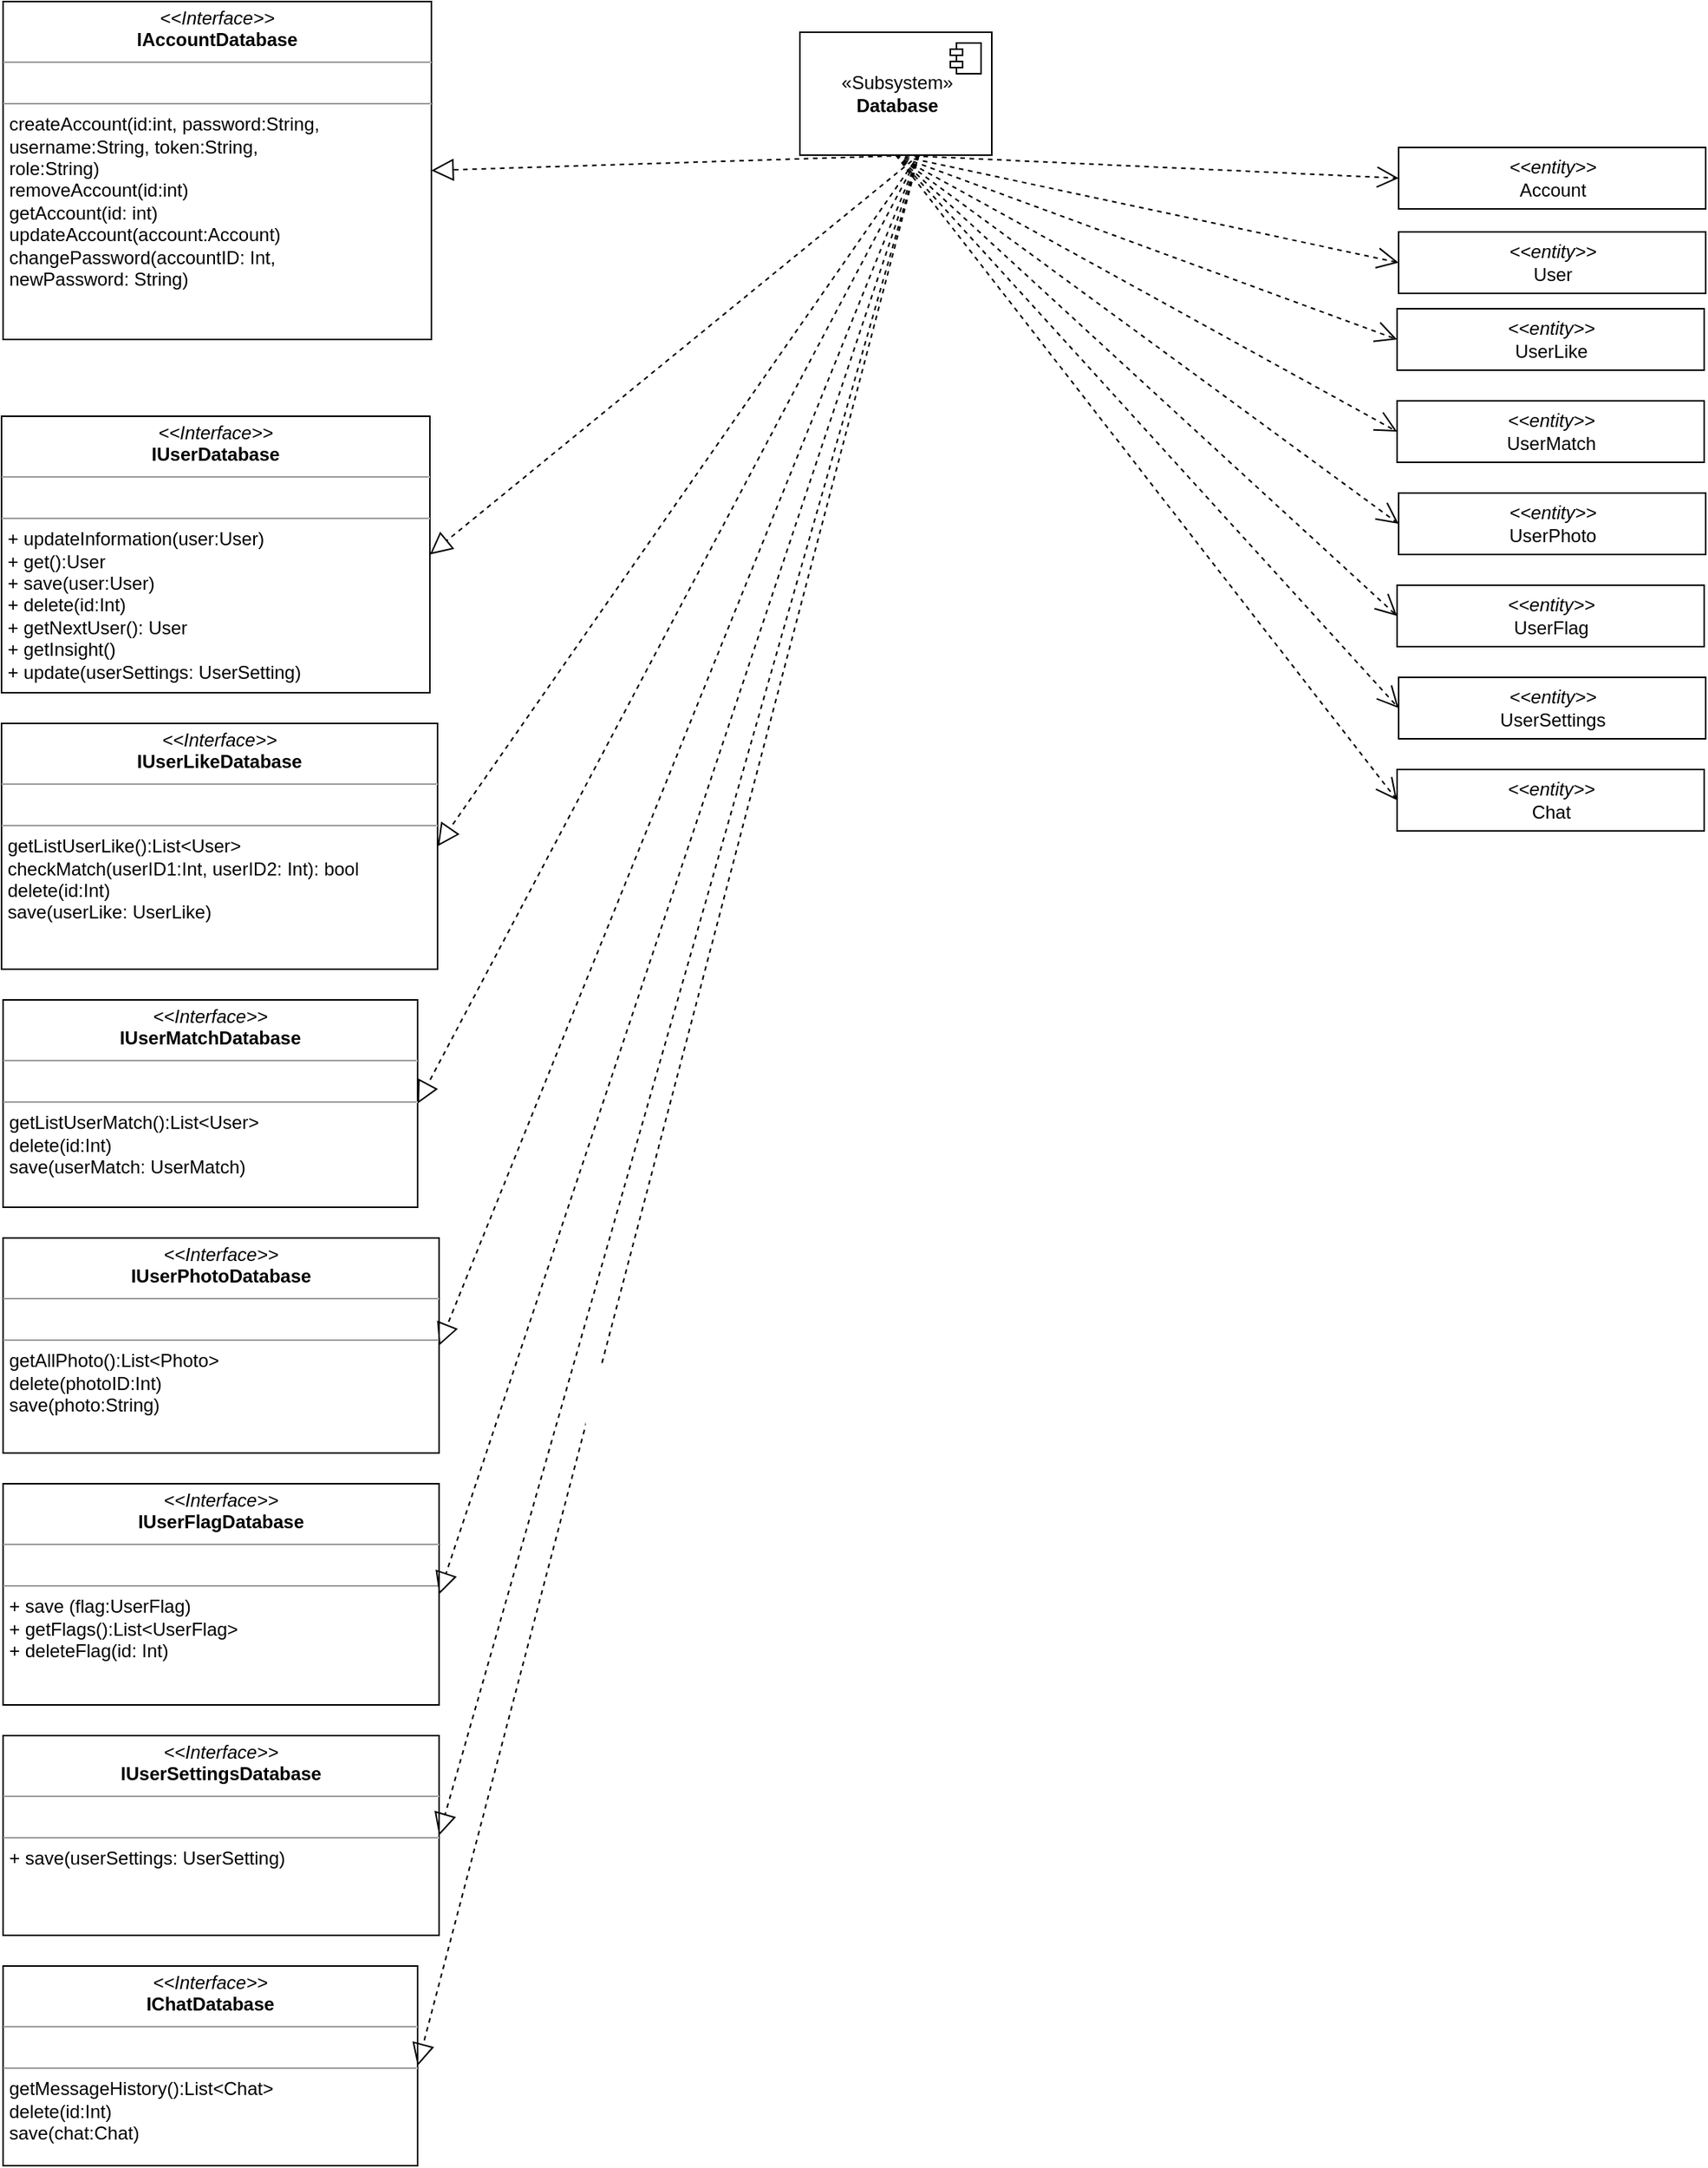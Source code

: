 <mxfile version="12.2.7" type="google" pages="1"><diagram id="g5EhVKfn1zxl6lAgUQTE" name="Page-1"><mxGraphModel dx="532" dy="345" grid="1" gridSize="10" guides="1" tooltips="1" connect="1" arrows="1" fold="1" page="1" pageScale="1" pageWidth="1500" pageHeight="400" math="0" shadow="0"><root><mxCell id="0"/><mxCell id="1" parent="0"/><mxCell id="fpUHSgdq3DvQ2MRlqa-m-2" value="&lt;p style=&quot;margin: 0px ; margin-top: 4px ; text-align: center&quot;&gt;&lt;i&gt;&amp;lt;&amp;lt;Interface&amp;gt;&amp;gt;&lt;/i&gt;&lt;br&gt;&lt;b&gt;IUserDatabase&lt;/b&gt;&lt;/p&gt;&lt;hr size=&quot;1&quot;&gt;&lt;p style=&quot;margin: 0px ; margin-left: 4px&quot;&gt;&lt;br&gt;&lt;/p&gt;&lt;hr size=&quot;1&quot;&gt;&lt;p style=&quot;margin: 0px ; margin-left: 4px&quot;&gt;+ updateInformation(user:User&lt;span&gt;)&lt;/span&gt;&lt;/p&gt;&lt;p style=&quot;margin: 0px ; margin-left: 4px&quot;&gt;&lt;span&gt;+ get():User&lt;/span&gt;&lt;/p&gt;&lt;p style=&quot;margin: 0px ; margin-left: 4px&quot;&gt;&lt;span&gt;+ save(user:User)&lt;/span&gt;&lt;/p&gt;&lt;p style=&quot;margin: 0px ; margin-left: 4px&quot;&gt;&lt;span&gt;+ delete(id:Int)&lt;/span&gt;&lt;/p&gt;&lt;p style=&quot;margin: 0px ; margin-left: 4px&quot;&gt;&lt;span&gt;+ getNextUser(): User&lt;/span&gt;&lt;/p&gt;&lt;p style=&quot;margin: 0px ; margin-left: 4px&quot;&gt;&lt;span&gt;+ getInsight()&lt;/span&gt;&lt;/p&gt;&lt;p style=&quot;margin: 0px ; margin-left: 4px&quot;&gt;+ update(userSettings: UserSetting)&lt;span&gt;&lt;br&gt;&lt;/span&gt;&lt;/p&gt;" style="verticalAlign=top;align=left;overflow=fill;fontSize=12;fontFamily=Helvetica;html=1;" parent="1" vertex="1"><mxGeometry x="680" y="270" width="279" height="180" as="geometry"/></mxCell><mxCell id="fpUHSgdq3DvQ2MRlqa-m-4" value="&lt;p style=&quot;margin: 0px ; margin-top: 4px ; text-align: center&quot;&gt;&lt;i&gt;&amp;lt;&amp;lt;Interface&amp;gt;&amp;gt;&lt;/i&gt;&lt;br&gt;&lt;b&gt;IUserSettingsDatabase&lt;/b&gt;&lt;/p&gt;&lt;hr size=&quot;1&quot;&gt;&lt;p style=&quot;margin: 0px ; margin-left: 4px&quot;&gt;&lt;br&gt;&lt;/p&gt;&lt;hr size=&quot;1&quot;&gt;&lt;p style=&quot;margin: 0px ; margin-left: 4px&quot;&gt;&lt;span&gt;+ save(userSettings: UserSetting&lt;/span&gt;&lt;span&gt;)&lt;/span&gt;&lt;/p&gt;" style="verticalAlign=top;align=left;overflow=fill;fontSize=12;fontFamily=Helvetica;html=1;" parent="1" vertex="1"><mxGeometry x="681" y="1129" width="284" height="130" as="geometry"/></mxCell><mxCell id="fpUHSgdq3DvQ2MRlqa-m-6" value="&lt;p style=&quot;margin: 0px ; margin-top: 4px ; text-align: center&quot;&gt;&lt;i&gt;&amp;lt;&amp;lt;Interface&amp;gt;&amp;gt;&lt;/i&gt;&lt;br&gt;&lt;b&gt;IAccountDatabase&lt;/b&gt;&lt;/p&gt;&lt;hr size=&quot;1&quot;&gt;&lt;p style=&quot;margin: 0px ; margin-left: 4px&quot;&gt;&lt;br&gt;&lt;/p&gt;&lt;hr size=&quot;1&quot;&gt;&lt;p style=&quot;margin: 0px ; margin-left: 4px&quot;&gt;createAccount(id:int, password:String,&lt;/p&gt;&lt;p style=&quot;margin: 0px ; margin-left: 4px&quot;&gt;&lt;span&gt;username:String, token:String,&amp;nbsp;&lt;/span&gt;&lt;/p&gt;&lt;p style=&quot;margin: 0px ; margin-left: 4px&quot;&gt;&lt;span&gt;role:String)&lt;/span&gt;&lt;/p&gt;&lt;p style=&quot;margin: 0px ; margin-left: 4px&quot;&gt;removeAccount(id:int)&lt;/p&gt;&lt;p style=&quot;margin: 0px ; margin-left: 4px&quot;&gt;getAccount(id: int)&lt;/p&gt;&lt;p style=&quot;margin: 0px ; margin-left: 4px&quot;&gt;updateAccount(account:Account)&lt;/p&gt;&lt;p style=&quot;margin: 0px ; margin-left: 4px&quot;&gt;changePassword(accountID: Int,&lt;br&gt;newPassword: String)&lt;/p&gt;" style="verticalAlign=top;align=left;overflow=fill;fontSize=12;fontFamily=Helvetica;html=1;" vertex="1" parent="1"><mxGeometry x="681" width="279" height="220" as="geometry"/></mxCell><mxCell id="fpUHSgdq3DvQ2MRlqa-m-8" value="&lt;p style=&quot;margin: 0px ; margin-top: 4px ; text-align: center&quot;&gt;&lt;i&gt;&amp;lt;&amp;lt;Interface&amp;gt;&amp;gt;&lt;/i&gt;&lt;br&gt;&lt;b&gt;IUserFlagDatabase&lt;/b&gt;&lt;/p&gt;&lt;hr size=&quot;1&quot;&gt;&lt;p style=&quot;margin: 0px ; margin-left: 4px&quot;&gt;&lt;br&gt;&lt;/p&gt;&lt;hr size=&quot;1&quot;&gt;&lt;p style=&quot;margin: 0px ; margin-left: 4px&quot;&gt;+ save (flag:UserFlag&lt;span&gt;)&lt;/span&gt;&lt;/p&gt;&lt;p style=&quot;margin: 0px ; margin-left: 4px&quot;&gt;+ getFlags():List&amp;lt;UserFlag&amp;gt;&lt;/p&gt;&lt;p style=&quot;margin: 0px ; margin-left: 4px&quot;&gt;+ deleteFlag(id: Int&lt;span&gt;)&lt;/span&gt;&lt;/p&gt;" style="verticalAlign=top;align=left;overflow=fill;fontSize=12;fontFamily=Helvetica;html=1;" parent="1" vertex="1"><mxGeometry x="681" y="965" width="284" height="144" as="geometry"/></mxCell><mxCell id="ceQ6gAb8MXaXmWXhGHTg-1" value="&lt;p style=&quot;margin: 0px ; margin-top: 4px ; text-align: center&quot;&gt;&lt;i&gt;&amp;lt;&amp;lt;Interface&amp;gt;&amp;gt;&lt;/i&gt;&lt;br&gt;&lt;b&gt;IUserLikeDatabase&lt;/b&gt;&lt;/p&gt;&lt;hr size=&quot;1&quot;&gt;&lt;p style=&quot;margin: 0px ; margin-left: 4px&quot;&gt;&lt;br&gt;&lt;/p&gt;&lt;hr size=&quot;1&quot;&gt;&lt;p style=&quot;margin: 0px ; margin-left: 4px&quot;&gt;getListUserLike(&lt;span&gt;):List&amp;lt;User&amp;gt;&lt;/span&gt;&lt;/p&gt;&lt;p style=&quot;margin: 0px ; margin-left: 4px&quot;&gt;&lt;span&gt;checkMatch(userID1:Int, userID2: Int): bool&lt;/span&gt;&lt;/p&gt;&lt;p style=&quot;margin: 0px ; margin-left: 4px&quot;&gt;&lt;span&gt;delete(id:Int)&lt;/span&gt;&lt;/p&gt;&lt;p style=&quot;margin: 0px ; margin-left: 4px&quot;&gt;&lt;span&gt;save(userLike: UserLike)&lt;/span&gt;&lt;/p&gt;" style="verticalAlign=top;align=left;overflow=fill;fontSize=12;fontFamily=Helvetica;html=1;" vertex="1" parent="1"><mxGeometry x="680" y="470" width="284" height="160" as="geometry"/></mxCell><mxCell id="ceQ6gAb8MXaXmWXhGHTg-3" value="&lt;p style=&quot;margin: 0px ; margin-top: 4px ; text-align: center&quot;&gt;&lt;i&gt;&amp;lt;&amp;lt;Interface&amp;gt;&amp;gt;&lt;/i&gt;&lt;br&gt;&lt;b&gt;IUserMatchDatabase&lt;/b&gt;&lt;/p&gt;&lt;hr size=&quot;1&quot;&gt;&lt;p style=&quot;margin: 0px ; margin-left: 4px&quot;&gt;&lt;br&gt;&lt;/p&gt;&lt;hr size=&quot;1&quot;&gt;&lt;p style=&quot;margin: 0px ; margin-left: 4px&quot;&gt;getListUserMatch(&lt;span&gt;):List&amp;lt;User&amp;gt;&lt;/span&gt;&lt;/p&gt;&lt;p style=&quot;margin: 0px ; margin-left: 4px&quot;&gt;&lt;span&gt;delete(id:Int)&lt;/span&gt;&lt;br&gt;&lt;/p&gt;&lt;p style=&quot;margin: 0px ; margin-left: 4px&quot;&gt;&lt;span&gt;save(userMatch: UserMatch)&lt;/span&gt;&lt;/p&gt;" style="verticalAlign=top;align=left;overflow=fill;fontSize=12;fontFamily=Helvetica;html=1;" vertex="1" parent="1"><mxGeometry x="681" y="650" width="270" height="135" as="geometry"/></mxCell><mxCell id="ceQ6gAb8MXaXmWXhGHTg-4" value="&lt;p style=&quot;margin: 0px ; margin-top: 4px ; text-align: center&quot;&gt;&lt;i&gt;&amp;lt;&amp;lt;Interface&amp;gt;&amp;gt;&lt;/i&gt;&lt;br&gt;&lt;b&gt;IChatDatabase&lt;/b&gt;&lt;/p&gt;&lt;hr size=&quot;1&quot;&gt;&lt;p style=&quot;margin: 0px ; margin-left: 4px&quot;&gt;&lt;br&gt;&lt;/p&gt;&lt;hr size=&quot;1&quot;&gt;&lt;p style=&quot;margin: 0px ; margin-left: 4px&quot;&gt;getMessageHistory(&lt;span&gt;):List&amp;lt;Chat&amp;gt;&lt;/span&gt;&lt;/p&gt;&lt;p style=&quot;margin: 0px ; margin-left: 4px&quot;&gt;&lt;span&gt;delete(id:Int)&lt;/span&gt;&lt;br&gt;&lt;/p&gt;&lt;p style=&quot;margin: 0px ; margin-left: 4px&quot;&gt;&lt;span&gt;save(chat:Chat)&lt;/span&gt;&lt;/p&gt;&lt;span style=&quot;color: rgba(0 , 0 , 0 , 0) ; font-family: monospace ; font-size: 0px&quot;&gt;%3CmxGraphModel%3E%3Croot%3E%3CmxCell%20id%3D%220%22%2F%3E%3CmxCell%20id%3D%221%22%20parent%3D%220%22%2F%3E%3CmxCell%20id%3D%222%22%20value%3D%22%26lt%3Bp%20style%3D%26quot%3Bmargin%3A%200px%20%3B%20margin-top%3A%204px%20%3B%20text-align%3A%20center%26quot%3B%26gt%3B%26lt%3Bi%26gt%3B%26amp%3Blt%3B%26amp%3Blt%3BInterface%26amp%3Bgt%3B%26amp%3Bgt%3B%26lt%3B%2Fi%26gt%3B%26lt%3Bbr%26gt%3B%26lt%3Bb%26gt%3BIUserMatchDatabase%26lt%3B%2Fb%26gt%3B%26lt%3B%2Fp%26gt%3B%26lt%3Bhr%20size%3D%26quot%3B1%26quot%3B%26gt%3B%26lt%3Bp%20style%3D%26quot%3Bmargin%3A%200px%20%3B%20margin-left%3A%204px%26quot%3B%26gt%3B%26lt%3Bbr%26gt%3B%26lt%3B%2Fp%26gt%3B%26lt%3Bhr%20size%3D%26quot%3B1%26quot%3B%26gt%3B%26lt%3Bp%20style%3D%26quot%3Bmargin%3A%200px%20%3B%20margin-left%3A%204px%26quot%3B%26gt%3BgetListUserMatch(%26lt%3Bspan%26gt%3B)%3AList%26amp%3Blt%3BUser%26amp%3Bgt%3B%26lt%3B%2Fspan%26gt%3B%26lt%3B%2Fp%26gt%3B%26lt%3Bp%20style%3D%26quot%3Bmargin%3A%200px%20%3B%20margin-left%3A%204px%26quot%3B%26gt%3B%26lt%3Bspan%26gt%3Bdelete(id%3AInt)%26lt%3B%2Fspan%26gt%3B%26lt%3Bbr%26gt%3B%26lt%3B%2Fp%26gt%3B%26lt%3Bp%20style%3D%26quot%3Bmargin%3A%200px%20%3B%20margin-left%3A%204px%26quot%3B%26gt%3B%26lt%3Bspan%26gt%3B%26lt%3Bbr%26gt%3B%26lt%3B%2Fspan%26gt%3B%26lt%3B%2Fp%26gt%3B%22%20style%3D%22verticalAlign%3Dtop%3Balign%3Dleft%3Boverflow%3Dfill%3BfontSize%3D12%3BfontFamily%3DHelvetica%3Bhtml%3D1%3B%22%20vertex%3D%221%22%20parent%3D%221%22%3E%3CmxGeometry%20x%3D%22880%22%20y%3D%22520%22%20width%3D%22270%22%20height%3D%22180%22%20as%3D%22geometry%22%2F%3E%3C%2FmxCell%3E%3C%2Froot%3E%3C%2FmxGraphModel%3E&lt;/span&gt;&lt;p style=&quot;margin: 0px ; margin-left: 4px&quot;&gt;&lt;span&gt;&lt;br&gt;&lt;/span&gt;&lt;/p&gt;" style="verticalAlign=top;align=left;overflow=fill;fontSize=12;fontFamily=Helvetica;html=1;" vertex="1" parent="1"><mxGeometry x="681" y="1279" width="270" height="130" as="geometry"/></mxCell><mxCell id="ceQ6gAb8MXaXmWXhGHTg-5" value="&lt;p style=&quot;margin: 0px ; margin-top: 4px ; text-align: center&quot;&gt;&lt;i&gt;&amp;lt;&amp;lt;Interface&amp;gt;&amp;gt;&lt;/i&gt;&lt;br&gt;&lt;b&gt;IUserPhotoDatabase&lt;/b&gt;&lt;/p&gt;&lt;hr size=&quot;1&quot;&gt;&lt;p style=&quot;margin: 0px ; margin-left: 4px&quot;&gt;&lt;br&gt;&lt;/p&gt;&lt;hr size=&quot;1&quot;&gt;&lt;p style=&quot;margin: 0px ; margin-left: 4px&quot;&gt;getAllPhoto(&lt;span&gt;):List&amp;lt;Photo&amp;gt;&lt;/span&gt;&lt;/p&gt;&lt;p style=&quot;margin: 0px ; margin-left: 4px&quot;&gt;&lt;span&gt;delete(photoID:Int)&lt;/span&gt;&lt;br&gt;&lt;/p&gt;&lt;p style=&quot;margin: 0px ; margin-left: 4px&quot;&gt;&lt;span&gt;save(photo:String)&lt;/span&gt;&lt;/p&gt;&lt;p style=&quot;margin: 0px ; margin-left: 4px&quot;&gt;&lt;span&gt;&lt;br&gt;&lt;/span&gt;&lt;/p&gt;" style="verticalAlign=top;align=left;overflow=fill;fontSize=12;fontFamily=Helvetica;html=1;" vertex="1" parent="1"><mxGeometry x="681" y="805" width="284" height="140" as="geometry"/></mxCell><mxCell id="ceQ6gAb8MXaXmWXhGHTg-14" value="«Subsystem»&lt;br&gt;&lt;b&gt;Database&lt;/b&gt;" style="html=1;" vertex="1" parent="1"><mxGeometry x="1200" y="20" width="125" height="80" as="geometry"/></mxCell><mxCell id="ceQ6gAb8MXaXmWXhGHTg-15" value="" style="shape=component;jettyWidth=8;jettyHeight=4;" vertex="1" parent="ceQ6gAb8MXaXmWXhGHTg-14"><mxGeometry x="1" width="20" height="20" relative="1" as="geometry"><mxPoint x="-27" y="7" as="offset"/></mxGeometry></mxCell><mxCell id="ceQ6gAb8MXaXmWXhGHTg-32" value="" style="endArrow=open;dashed=1;endFill=0;endSize=12;html=1;entryX=0;entryY=0.5;entryDx=0;entryDy=0;exitX=0.5;exitY=1;exitDx=0;exitDy=0;" edge="1" parent="1" source="ceQ6gAb8MXaXmWXhGHTg-14" target="ceQ6gAb8MXaXmWXhGHTg-19"><mxGeometry width="160" relative="1" as="geometry"><mxPoint x="1290" y="35" as="sourcePoint"/><mxPoint x="1190" y="235" as="targetPoint"/></mxGeometry></mxCell><mxCell id="ceQ6gAb8MXaXmWXhGHTg-34" value="" style="endArrow=open;dashed=1;endFill=0;endSize=12;html=1;entryX=0;entryY=0.5;entryDx=0;entryDy=0;exitX=0.5;exitY=1;exitDx=0;exitDy=0;" edge="1" parent="1" source="ceQ6gAb8MXaXmWXhGHTg-14" target="ceQ6gAb8MXaXmWXhGHTg-20"><mxGeometry width="160" relative="1" as="geometry"><mxPoint x="1290" y="35" as="sourcePoint"/><mxPoint x="1610" y="135" as="targetPoint"/></mxGeometry></mxCell><mxCell id="ceQ6gAb8MXaXmWXhGHTg-35" value="" style="endArrow=open;dashed=1;endFill=0;endSize=12;html=1;entryX=0;entryY=0.5;entryDx=0;entryDy=0;exitX=0.5;exitY=1;exitDx=0;exitDy=0;" edge="1" parent="1" source="ceQ6gAb8MXaXmWXhGHTg-14" target="ceQ6gAb8MXaXmWXhGHTg-22"><mxGeometry width="160" relative="1" as="geometry"><mxPoint x="1320" y="65" as="sourcePoint"/><mxPoint x="1620" y="145" as="targetPoint"/></mxGeometry></mxCell><mxCell id="ceQ6gAb8MXaXmWXhGHTg-36" value="" style="endArrow=open;dashed=1;endFill=0;endSize=12;html=1;entryX=0;entryY=0.5;entryDx=0;entryDy=0;exitX=0.5;exitY=1;exitDx=0;exitDy=0;" edge="1" parent="1" source="ceQ6gAb8MXaXmWXhGHTg-14" target="ceQ6gAb8MXaXmWXhGHTg-23"><mxGeometry width="160" relative="1" as="geometry"><mxPoint x="1330" y="75" as="sourcePoint"/><mxPoint x="1630" y="155" as="targetPoint"/></mxGeometry></mxCell><mxCell id="ceQ6gAb8MXaXmWXhGHTg-37" value="" style="endArrow=open;dashed=1;endFill=0;endSize=12;html=1;entryX=0;entryY=0.5;entryDx=0;entryDy=0;exitX=0.5;exitY=1;exitDx=0;exitDy=0;" edge="1" parent="1" source="ceQ6gAb8MXaXmWXhGHTg-14" target="ceQ6gAb8MXaXmWXhGHTg-24"><mxGeometry width="160" relative="1" as="geometry"><mxPoint x="1340" y="85" as="sourcePoint"/><mxPoint x="1640" y="165" as="targetPoint"/></mxGeometry></mxCell><mxCell id="ceQ6gAb8MXaXmWXhGHTg-39" value="" style="endArrow=open;dashed=1;endFill=0;endSize=12;html=1;entryX=0;entryY=0.5;entryDx=0;entryDy=0;exitX=0.5;exitY=1;exitDx=0;exitDy=0;" edge="1" parent="1" source="ceQ6gAb8MXaXmWXhGHTg-14" target="ceQ6gAb8MXaXmWXhGHTg-26"><mxGeometry width="160" relative="1" as="geometry"><mxPoint x="1360" y="105" as="sourcePoint"/><mxPoint x="1660" y="185" as="targetPoint"/></mxGeometry></mxCell><mxCell id="ceQ6gAb8MXaXmWXhGHTg-40" value="" style="endArrow=open;dashed=1;endFill=0;endSize=12;html=1;entryX=0;entryY=0.5;entryDx=0;entryDy=0;exitX=0.5;exitY=1;exitDx=0;exitDy=0;" edge="1" parent="1" source="ceQ6gAb8MXaXmWXhGHTg-14" target="ceQ6gAb8MXaXmWXhGHTg-27"><mxGeometry width="160" relative="1" as="geometry"><mxPoint x="1370" y="115" as="sourcePoint"/><mxPoint x="1670" y="195" as="targetPoint"/></mxGeometry></mxCell><mxCell id="ceQ6gAb8MXaXmWXhGHTg-42" value="" style="endArrow=open;dashed=1;endFill=0;endSize=12;html=1;entryX=0;entryY=0.5;entryDx=0;entryDy=0;exitX=0.5;exitY=1;exitDx=0;exitDy=0;" edge="1" parent="1" source="ceQ6gAb8MXaXmWXhGHTg-14" target="ceQ6gAb8MXaXmWXhGHTg-29"><mxGeometry width="160" relative="1" as="geometry"><mxPoint x="1240" y="425" as="sourcePoint"/><mxPoint x="1540" y="505" as="targetPoint"/></mxGeometry></mxCell><mxCell id="ceQ6gAb8MXaXmWXhGHTg-19" value="&lt;i&gt;&amp;lt;&amp;lt;entity&amp;gt;&amp;gt;&lt;br&gt;&lt;/i&gt;Account" style="html=1;" vertex="1" parent="1"><mxGeometry x="1590" y="95" width="200" height="40" as="geometry"/></mxCell><mxCell id="ceQ6gAb8MXaXmWXhGHTg-20" value="&lt;i&gt;&amp;lt;&amp;lt;entity&amp;gt;&amp;gt;&lt;br&gt;&lt;/i&gt;User" style="html=1;" vertex="1" parent="1"><mxGeometry x="1590" y="150" width="200" height="40" as="geometry"/></mxCell><mxCell id="ceQ6gAb8MXaXmWXhGHTg-22" value="&lt;i&gt;&amp;lt;&amp;lt;entity&amp;gt;&amp;gt;&lt;br&gt;&lt;/i&gt;UserLike" style="html=1;" vertex="1" parent="1"><mxGeometry x="1589" y="200" width="200" height="40" as="geometry"/></mxCell><mxCell id="ceQ6gAb8MXaXmWXhGHTg-23" value="&lt;i&gt;&amp;lt;&amp;lt;entity&amp;gt;&amp;gt;&lt;br&gt;&lt;/i&gt;UserMatch" style="html=1;" vertex="1" parent="1"><mxGeometry x="1589" y="260" width="200" height="40" as="geometry"/></mxCell><mxCell id="ceQ6gAb8MXaXmWXhGHTg-24" value="&lt;i&gt;&amp;lt;&amp;lt;entity&amp;gt;&amp;gt;&lt;br&gt;&lt;/i&gt;UserPhoto" style="html=1;" vertex="1" parent="1"><mxGeometry x="1590" y="320" width="200" height="40" as="geometry"/></mxCell><mxCell id="ceQ6gAb8MXaXmWXhGHTg-26" value="&lt;i&gt;&amp;lt;&amp;lt;entity&amp;gt;&amp;gt;&lt;br&gt;&lt;/i&gt;UserFlag" style="html=1;" vertex="1" parent="1"><mxGeometry x="1589" y="380" width="200" height="40" as="geometry"/></mxCell><mxCell id="ceQ6gAb8MXaXmWXhGHTg-27" value="&lt;i&gt;&amp;lt;&amp;lt;entity&amp;gt;&amp;gt;&lt;br&gt;&lt;/i&gt;UserSettings" style="html=1;" vertex="1" parent="1"><mxGeometry x="1590" y="440" width="200" height="40" as="geometry"/></mxCell><mxCell id="ceQ6gAb8MXaXmWXhGHTg-29" value="&lt;i&gt;&amp;lt;&amp;lt;entity&amp;gt;&amp;gt;&lt;br&gt;&lt;/i&gt;Chat" style="html=1;" vertex="1" parent="1"><mxGeometry x="1589" y="500" width="200" height="40" as="geometry"/></mxCell><mxCell id="ceQ6gAb8MXaXmWXhGHTg-53" value="" style="group" vertex="1" connectable="0" parent="1"><mxGeometry x="1035" y="100" width="242.5" height="360" as="geometry"/></mxCell><mxCell id="ceQ6gAb8MXaXmWXhGHTg-45" value="" style="endArrow=block;dashed=1;endFill=0;endSize=12;html=1;entryX=1;entryY=0.5;entryDx=0;entryDy=0;exitX=0.5;exitY=1;exitDx=0;exitDy=0;" edge="1" parent="ceQ6gAb8MXaXmWXhGHTg-53" target="fpUHSgdq3DvQ2MRlqa-m-2"><mxGeometry width="160" relative="1" as="geometry"><mxPoint x="242.5" as="sourcePoint"/><mxPoint y="60" as="targetPoint"/></mxGeometry></mxCell><mxCell id="ceQ6gAb8MXaXmWXhGHTg-46" value="" style="endArrow=block;dashed=1;endFill=0;endSize=12;html=1;entryX=1;entryY=0.5;entryDx=0;entryDy=0;exitX=0.5;exitY=1;exitDx=0;exitDy=0;" edge="1" parent="ceQ6gAb8MXaXmWXhGHTg-53" target="ceQ6gAb8MXaXmWXhGHTg-4"><mxGeometry width="160" relative="1" as="geometry"><mxPoint x="242.5" as="sourcePoint"/><mxPoint y="110" as="targetPoint"/></mxGeometry></mxCell><mxCell id="ceQ6gAb8MXaXmWXhGHTg-47" value="" style="endArrow=block;dashed=1;endFill=0;endSize=12;html=1;entryX=1;entryY=0.5;entryDx=0;entryDy=0;exitX=0.5;exitY=1;exitDx=0;exitDy=0;" edge="1" parent="ceQ6gAb8MXaXmWXhGHTg-53" target="fpUHSgdq3DvQ2MRlqa-m-6"><mxGeometry width="160" relative="1" as="geometry"><mxPoint x="242.5" as="sourcePoint"/><mxPoint y="10" as="targetPoint"/></mxGeometry></mxCell><mxCell id="ceQ6gAb8MXaXmWXhGHTg-48" value="" style="endArrow=block;dashed=1;endFill=0;endSize=12;html=1;exitX=0.5;exitY=1;exitDx=0;exitDy=0;entryX=1;entryY=0.5;entryDx=0;entryDy=0;" edge="1" parent="ceQ6gAb8MXaXmWXhGHTg-53" target="ceQ6gAb8MXaXmWXhGHTg-3"><mxGeometry width="160" relative="1" as="geometry"><mxPoint x="242.5" as="sourcePoint"/><mxPoint x="-5" y="150" as="targetPoint"/></mxGeometry></mxCell><mxCell id="ceQ6gAb8MXaXmWXhGHTg-49" value="" style="endArrow=block;dashed=1;endFill=0;endSize=12;html=1;entryX=1;entryY=0.5;entryDx=0;entryDy=0;exitX=0.5;exitY=1;exitDx=0;exitDy=0;" edge="1" parent="ceQ6gAb8MXaXmWXhGHTg-53" target="ceQ6gAb8MXaXmWXhGHTg-1"><mxGeometry width="160" relative="1" as="geometry"><mxPoint x="242.5" as="sourcePoint"/><mxPoint y="210" as="targetPoint"/></mxGeometry></mxCell><mxCell id="ceQ6gAb8MXaXmWXhGHTg-50" value="" style="endArrow=block;dashed=1;endFill=0;endSize=12;html=1;entryX=1;entryY=0.5;entryDx=0;entryDy=0;exitX=0.5;exitY=1;exitDx=0;exitDy=0;" edge="1" parent="ceQ6gAb8MXaXmWXhGHTg-53" target="fpUHSgdq3DvQ2MRlqa-m-4"><mxGeometry width="160" relative="1" as="geometry"><mxPoint x="242.5" as="sourcePoint"/><mxPoint y="260" as="targetPoint"/></mxGeometry></mxCell><mxCell id="ceQ6gAb8MXaXmWXhGHTg-51" value="" style="endArrow=block;dashed=1;endFill=0;endSize=12;html=1;entryX=1;entryY=0.5;entryDx=0;entryDy=0;exitX=0.5;exitY=1;exitDx=0;exitDy=0;" edge="1" parent="ceQ6gAb8MXaXmWXhGHTg-53" target="ceQ6gAb8MXaXmWXhGHTg-5"><mxGeometry width="160" relative="1" as="geometry"><mxPoint x="242.5" as="sourcePoint"/><mxPoint y="310" as="targetPoint"/></mxGeometry></mxCell><mxCell id="ceQ6gAb8MXaXmWXhGHTg-52" value="" style="endArrow=block;dashed=1;endFill=0;endSize=12;html=1;entryX=1;entryY=0.5;entryDx=0;entryDy=0;exitX=0.5;exitY=1;exitDx=0;exitDy=0;" edge="1" parent="ceQ6gAb8MXaXmWXhGHTg-53" target="fpUHSgdq3DvQ2MRlqa-m-8"><mxGeometry width="160" relative="1" as="geometry"><mxPoint x="242.5" as="sourcePoint"/><mxPoint y="360" as="targetPoint"/></mxGeometry></mxCell></root></mxGraphModel></diagram></mxfile>